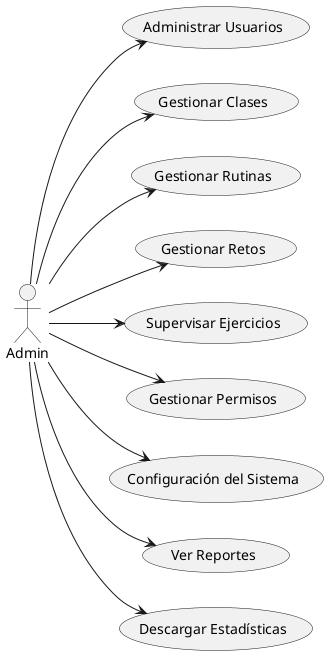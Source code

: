@startuml
left to right direction

actor Admin

usecase "Administrar Usuarios" as AdministrarUsuarios
usecase "Gestionar Clases" as GestionarClases
usecase "Gestionar Rutinas" as GestionarRutinas
usecase "Gestionar Retos" as GestionarRetos
usecase "Supervisar Ejercicios" as SupervisarEjercicios

usecase "Gestionar Permisos" as GestionarPermisos
usecase "Configuración del Sistema" as ConfigurarSistema
usecase "Ver Reportes" as VerReportes
usecase "Descargar Estadísticas" as DescargarEstadisticas

Admin --> AdministrarUsuarios
Admin --> GestionarClases
Admin --> GestionarRutinas
Admin --> GestionarRetos

Admin --> SupervisarEjercicios
Admin --> GestionarPermisos
Admin --> ConfigurarSistema
Admin --> VerReportes
Admin --> DescargarEstadisticas

@enduml
